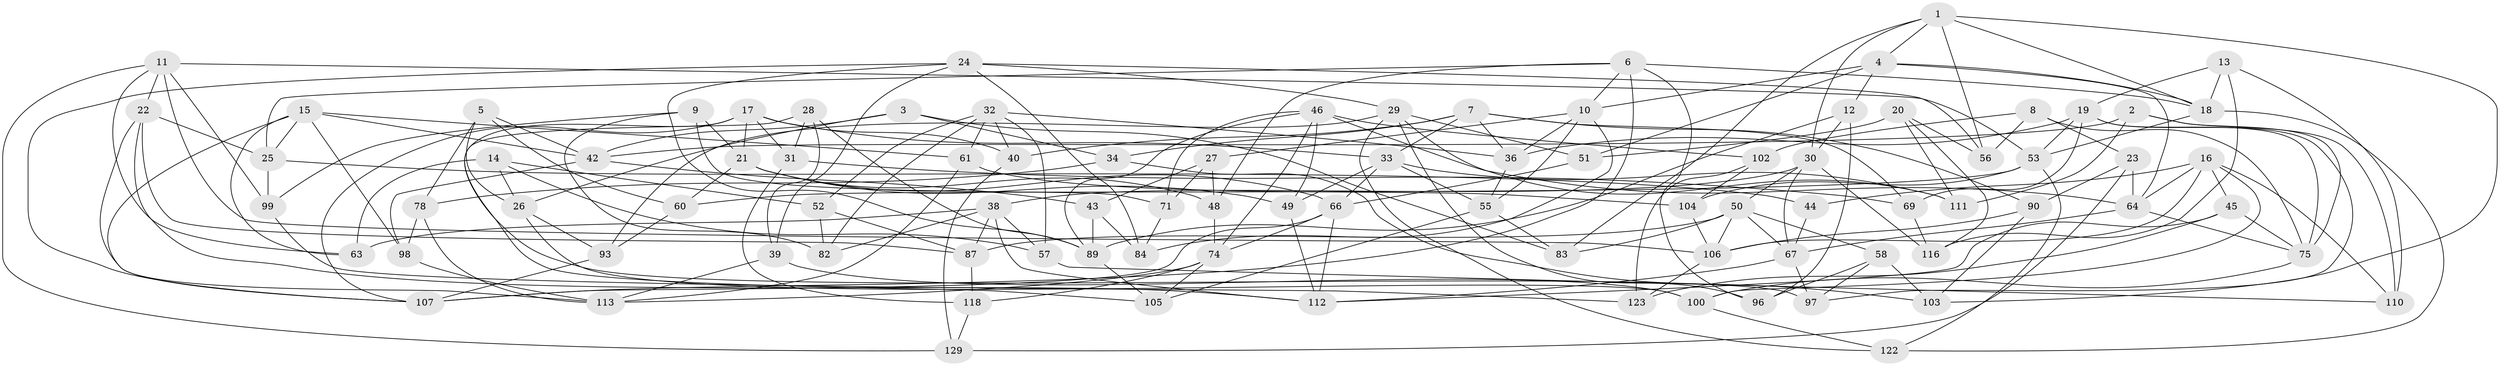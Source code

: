 // Generated by graph-tools (version 1.1) at 2025/24/03/03/25 07:24:29]
// undirected, 91 vertices, 217 edges
graph export_dot {
graph [start="1"]
  node [color=gray90,style=filled];
  1 [super="+88"];
  2;
  3;
  4 [super="+37"];
  5;
  6 [super="+47"];
  7 [super="+68"];
  8;
  9;
  10 [super="+85"];
  11 [super="+109"];
  12;
  13;
  14;
  15 [super="+72"];
  16 [super="+76"];
  17 [super="+59"];
  18 [super="+62"];
  19 [super="+41"];
  20;
  21 [super="+70"];
  22 [super="+77"];
  23;
  24 [super="+54"];
  25 [super="+125"];
  26 [super="+35"];
  27;
  28;
  29 [super="+108"];
  30 [super="+91"];
  31;
  32 [super="+86"];
  33 [super="+73"];
  34;
  36 [super="+95"];
  38 [super="+94"];
  39;
  40;
  42 [super="+117"];
  43;
  44;
  45;
  46 [super="+92"];
  48;
  49;
  50 [super="+81"];
  51;
  52;
  53 [super="+65"];
  55 [super="+114"];
  56;
  57;
  58;
  60;
  61;
  63;
  64 [super="+121"];
  66 [super="+80"];
  67 [super="+128"];
  69;
  71;
  74 [super="+124"];
  75 [super="+79"];
  78;
  82;
  83;
  84;
  87 [super="+130"];
  89 [super="+101"];
  90;
  93;
  96;
  97;
  98;
  99;
  100 [super="+115"];
  102;
  103;
  104;
  105;
  106 [super="+119"];
  107 [super="+120"];
  110;
  111;
  112 [super="+127"];
  113 [super="+126"];
  116;
  118;
  122;
  123;
  129;
  1 -- 4;
  1 -- 30;
  1 -- 18;
  1 -- 56;
  1 -- 83;
  1 -- 103;
  2 -- 42;
  2 -- 110;
  2 -- 111;
  2 -- 75;
  3 -- 83;
  3 -- 42;
  3 -- 34;
  3 -- 26;
  4 -- 51;
  4 -- 12;
  4 -- 10;
  4 -- 18;
  4 -- 64;
  5 -- 60;
  5 -- 42;
  5 -- 78;
  5 -- 26;
  6 -- 96;
  6 -- 18;
  6 -- 10;
  6 -- 48;
  6 -- 107;
  6 -- 25;
  7 -- 40;
  7 -- 33;
  7 -- 34;
  7 -- 90;
  7 -- 69;
  7 -- 36;
  8 -- 23;
  8 -- 102;
  8 -- 75;
  8 -- 56;
  9 -- 21;
  9 -- 71;
  9 -- 99;
  9 -- 82;
  10 -- 55;
  10 -- 84;
  10 -- 27;
  10 -- 36;
  11 -- 63;
  11 -- 129;
  11 -- 22;
  11 -- 99;
  11 -- 106;
  11 -- 53;
  12 -- 96;
  12 -- 89;
  12 -- 30;
  13 -- 110;
  13 -- 19;
  13 -- 116;
  13 -- 18;
  14 -- 26;
  14 -- 57;
  14 -- 63;
  14 -- 52;
  15 -- 63;
  15 -- 98;
  15 -- 25;
  15 -- 107;
  15 -- 61;
  15 -- 42;
  16 -- 106;
  16 -- 44;
  16 -- 110;
  16 -- 100;
  16 -- 45;
  16 -- 64;
  17 -- 97;
  17 -- 40;
  17 -- 107;
  17 -- 31;
  17 -- 33;
  17 -- 21;
  18 -- 53;
  18 -- 122;
  19 -- 69;
  19 -- 97;
  19 -- 36;
  19 -- 53;
  19 -- 75;
  20 -- 51;
  20 -- 56;
  20 -- 116;
  20 -- 111;
  21 -- 60;
  21 -- 48;
  21 -- 49;
  21 -- 66;
  22 -- 25;
  22 -- 87 [weight=2];
  22 -- 112;
  22 -- 113;
  23 -- 129;
  23 -- 90;
  23 -- 64;
  24 -- 84;
  24 -- 56;
  24 -- 39;
  24 -- 89;
  24 -- 107;
  24 -- 29;
  25 -- 44 [weight=2];
  25 -- 99;
  26 -- 93;
  26 -- 100 [weight=2];
  27 -- 43;
  27 -- 71;
  27 -- 48;
  28 -- 89;
  28 -- 105;
  28 -- 31;
  28 -- 39;
  29 -- 51;
  29 -- 111;
  29 -- 96;
  29 -- 122;
  29 -- 93;
  30 -- 67;
  30 -- 38;
  30 -- 116;
  30 -- 50;
  31 -- 118;
  31 -- 69;
  32 -- 36;
  32 -- 82;
  32 -- 40;
  32 -- 57;
  32 -- 52;
  32 -- 61;
  33 -- 111;
  33 -- 66;
  33 -- 55;
  33 -- 49;
  34 -- 78;
  34 -- 103;
  36 -- 55 [weight=2];
  38 -- 82;
  38 -- 57;
  38 -- 63;
  38 -- 87;
  38 -- 112;
  39 -- 100;
  39 -- 113;
  40 -- 129;
  42 -- 98;
  42 -- 43;
  43 -- 89;
  43 -- 84;
  44 -- 67;
  45 -- 112;
  45 -- 123;
  45 -- 75;
  46 -- 102;
  46 -- 49;
  46 -- 89;
  46 -- 74;
  46 -- 71;
  46 -- 64;
  48 -- 74;
  49 -- 112;
  50 -- 58;
  50 -- 83;
  50 -- 106;
  50 -- 67;
  50 -- 87;
  51 -- 66;
  52 -- 82;
  52 -- 87;
  53 -- 122;
  53 -- 104;
  53 -- 60;
  55 -- 105;
  55 -- 83;
  57 -- 110;
  58 -- 96;
  58 -- 97;
  58 -- 103;
  60 -- 93;
  61 -- 104;
  61 -- 113;
  64 -- 75;
  64 -- 67;
  66 -- 74;
  66 -- 107;
  66 -- 112;
  67 -- 112;
  67 -- 97;
  69 -- 116;
  71 -- 84;
  74 -- 105;
  74 -- 118;
  74 -- 113;
  75 -- 100;
  78 -- 98;
  78 -- 113;
  87 -- 118;
  89 -- 105;
  90 -- 103;
  90 -- 106;
  93 -- 107;
  98 -- 113;
  99 -- 123;
  100 -- 122;
  102 -- 123;
  102 -- 104;
  104 -- 106;
  106 -- 123;
  118 -- 129;
}
